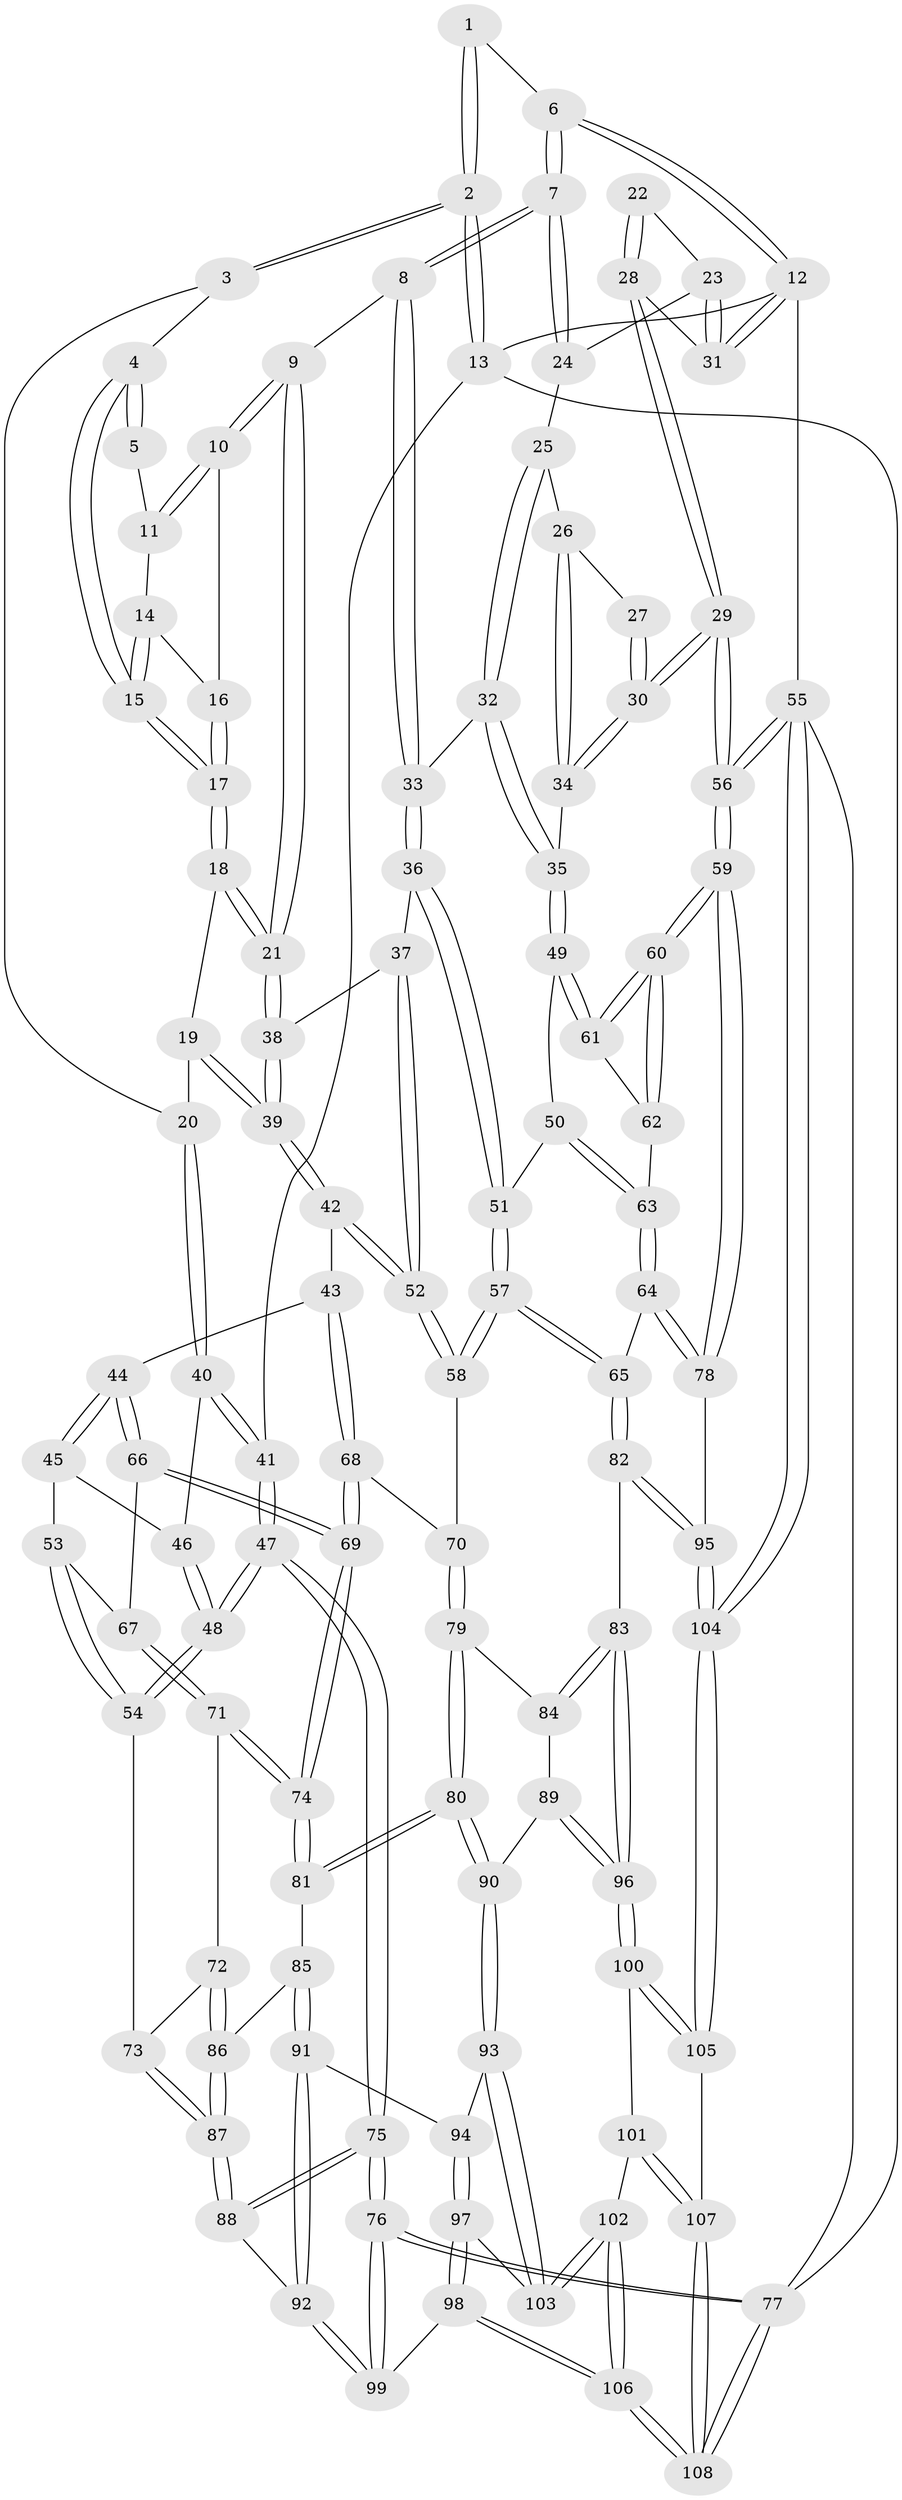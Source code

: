 // Generated by graph-tools (version 1.1) at 2025/51/03/09/25 03:51:03]
// undirected, 108 vertices, 267 edges
graph export_dot {
graph [start="1"]
  node [color=gray90,style=filled];
  1 [pos="+0.39577926960897053+0"];
  2 [pos="+0+0"];
  3 [pos="+0.11020827361274046+0.08909887328392631"];
  4 [pos="+0.31292895724076925+0.07778886442559842"];
  5 [pos="+0.3935227665163442+0"];
  6 [pos="+0.7193209102670493+0"];
  7 [pos="+0.7068170962279307+0.14670581940467112"];
  8 [pos="+0.6742941918467412+0.1730010530381875"];
  9 [pos="+0.6707031912774085+0.17404427006394224"];
  10 [pos="+0.6316077065831173+0.16347852255926784"];
  11 [pos="+0.44998507936081694+0.025321091149686167"];
  12 [pos="+1+0"];
  13 [pos="+0+0"];
  14 [pos="+0.4390134772868346+0.09316109636285173"];
  15 [pos="+0.3561750295826935+0.20512117012361192"];
  16 [pos="+0.5227783853143277+0.1640054401563695"];
  17 [pos="+0.3562862341582729+0.20831165583195463"];
  18 [pos="+0.3533795452948009+0.21586644589404547"];
  19 [pos="+0.2454055910439491+0.2780109660295021"];
  20 [pos="+0.19949525916693367+0.2798701226696702"];
  21 [pos="+0.4993975721983603+0.3549698719812212"];
  22 [pos="+0.9411429934586814+0.22346933680982442"];
  23 [pos="+0.7463240626049538+0.15852309716061666"];
  24 [pos="+0.7400922715802571+0.15877954933408372"];
  25 [pos="+0.7928078342435375+0.23398345182924274"];
  26 [pos="+0.8893827883043381+0.31209171451814544"];
  27 [pos="+0.918459055941976+0.2939446356628805"];
  28 [pos="+1+0.12022199407568913"];
  29 [pos="+1+0.3833361170824043"];
  30 [pos="+1+0.3840427049957286"];
  31 [pos="+1+0"];
  32 [pos="+0.8218871346820462+0.40065372186729825"];
  33 [pos="+0.7079685956656302+0.37004836947126507"];
  34 [pos="+0.8938743250300982+0.44504072637200565"];
  35 [pos="+0.8839729591728035+0.4518128695036762"];
  36 [pos="+0.6633891527829809+0.45851647650094846"];
  37 [pos="+0.5496663475747743+0.4205850057349032"];
  38 [pos="+0.49879404303652713+0.36113059376864565"];
  39 [pos="+0.3726845245449072+0.4584573512070171"];
  40 [pos="+0.1901897276798408+0.29020246621066437"];
  41 [pos="+0+0.36377815164053046"];
  42 [pos="+0.363830727643529+0.4847107618193536"];
  43 [pos="+0.3568931533623945+0.49127990773506247"];
  44 [pos="+0.3385993375569508+0.49647099969930486"];
  45 [pos="+0.20645039269492996+0.4662889180457575"];
  46 [pos="+0.1781420719382674+0.3774501363225574"];
  47 [pos="+0+0.5530194184600971"];
  48 [pos="+0+0.561939346664771"];
  49 [pos="+0.8784710609474545+0.46353257225912053"];
  50 [pos="+0.7510346142456044+0.5113793660081518"];
  51 [pos="+0.6789917197465692+0.4931013756323218"];
  52 [pos="+0.517343469933515+0.5765135517581539"];
  53 [pos="+0.16387762339056017+0.5245869810557462"];
  54 [pos="+0.02226022223815579+0.5929743059239081"];
  55 [pos="+1+1"];
  56 [pos="+1+0.8306444497850982"];
  57 [pos="+0.6002770107271473+0.6402034219467218"];
  58 [pos="+0.5405433072222174+0.6229825504603637"];
  59 [pos="+1+0.7936692089117865"];
  60 [pos="+0.9784923002881493+0.6653929424970898"];
  61 [pos="+0.8840170587537416+0.4945933025378387"];
  62 [pos="+0.8277511887939709+0.6031364674121308"];
  63 [pos="+0.7749635250953407+0.6386174345895765"];
  64 [pos="+0.7515080107791605+0.7011891613248716"];
  65 [pos="+0.6547199081557198+0.7113748863351745"];
  66 [pos="+0.2799199536513547+0.5662185099648606"];
  67 [pos="+0.2339599873671755+0.5775569726296494"];
  68 [pos="+0.3761165766699374+0.6266184282846504"];
  69 [pos="+0.2994765138767606+0.6960827011617348"];
  70 [pos="+0.4767091429179552+0.6605014546889219"];
  71 [pos="+0.21851960703259218+0.6207771943278156"];
  72 [pos="+0.09690541024405272+0.6408030498991908"];
  73 [pos="+0.0592304093395426+0.6244147165614624"];
  74 [pos="+0.29330421505519383+0.7074589033034068"];
  75 [pos="+0+0.709164290497912"];
  76 [pos="+0+1"];
  77 [pos="+0+1"];
  78 [pos="+0.9145022137824307+0.7967793340182193"];
  79 [pos="+0.47237073679170744+0.6707444198745682"];
  80 [pos="+0.3522550398552598+0.7859588142560593"];
  81 [pos="+0.28922811226778317+0.7318034103059622"];
  82 [pos="+0.6162008670088512+0.8172536654487468"];
  83 [pos="+0.6090460114767875+0.8211739523357641"];
  84 [pos="+0.48536504206991815+0.754557607654633"];
  85 [pos="+0.2554063466658952+0.742007473518368"];
  86 [pos="+0.20680422753168765+0.7362100495673861"];
  87 [pos="+0.10372436594798541+0.8266839879737511"];
  88 [pos="+0.0990206112963939+0.8396724104095268"];
  89 [pos="+0.43324062671930225+0.8047113638142852"];
  90 [pos="+0.3579637986848595+0.7978378375208065"];
  91 [pos="+0.21644417441875122+0.8477202158794339"];
  92 [pos="+0.10691452739625369+0.8677061900450415"];
  93 [pos="+0.3536129504339609+0.8342920722112791"];
  94 [pos="+0.22737524370960638+0.8612090953539577"];
  95 [pos="+0.7444711156633517+0.9394985605593048"];
  96 [pos="+0.5463445994950802+0.876668491321667"];
  97 [pos="+0.24764926475361107+0.9160068099974307"];
  98 [pos="+0.20542633094802182+0.999416968058742"];
  99 [pos="+0.10316035766423247+0.8941627083654223"];
  100 [pos="+0.533796552796173+0.9052855306522151"];
  101 [pos="+0.4020568145536049+0.9239856457957978"];
  102 [pos="+0.37425207107800446+0.9105385243842012"];
  103 [pos="+0.35429941393300085+0.8723080179621913"];
  104 [pos="+0.7201957957582109+1"];
  105 [pos="+0.588358283847558+1"];
  106 [pos="+0.23671643146882798+1"];
  107 [pos="+0.4885791695419994+1"];
  108 [pos="+0.2356593466911518+1"];
  1 -- 2;
  1 -- 2;
  1 -- 6;
  2 -- 3;
  2 -- 3;
  2 -- 13;
  2 -- 13;
  3 -- 4;
  3 -- 20;
  4 -- 5;
  4 -- 5;
  4 -- 15;
  4 -- 15;
  5 -- 11;
  6 -- 7;
  6 -- 7;
  6 -- 12;
  6 -- 12;
  7 -- 8;
  7 -- 8;
  7 -- 24;
  7 -- 24;
  8 -- 9;
  8 -- 33;
  8 -- 33;
  9 -- 10;
  9 -- 10;
  9 -- 21;
  9 -- 21;
  10 -- 11;
  10 -- 11;
  10 -- 16;
  11 -- 14;
  12 -- 13;
  12 -- 31;
  12 -- 31;
  12 -- 55;
  13 -- 41;
  13 -- 77;
  14 -- 15;
  14 -- 15;
  14 -- 16;
  15 -- 17;
  15 -- 17;
  16 -- 17;
  16 -- 17;
  17 -- 18;
  17 -- 18;
  18 -- 19;
  18 -- 21;
  18 -- 21;
  19 -- 20;
  19 -- 39;
  19 -- 39;
  20 -- 40;
  20 -- 40;
  21 -- 38;
  21 -- 38;
  22 -- 23;
  22 -- 28;
  22 -- 28;
  23 -- 24;
  23 -- 31;
  23 -- 31;
  24 -- 25;
  25 -- 26;
  25 -- 32;
  25 -- 32;
  26 -- 27;
  26 -- 34;
  26 -- 34;
  27 -- 30;
  27 -- 30;
  28 -- 29;
  28 -- 29;
  28 -- 31;
  29 -- 30;
  29 -- 30;
  29 -- 56;
  29 -- 56;
  30 -- 34;
  30 -- 34;
  32 -- 33;
  32 -- 35;
  32 -- 35;
  33 -- 36;
  33 -- 36;
  34 -- 35;
  35 -- 49;
  35 -- 49;
  36 -- 37;
  36 -- 51;
  36 -- 51;
  37 -- 38;
  37 -- 52;
  37 -- 52;
  38 -- 39;
  38 -- 39;
  39 -- 42;
  39 -- 42;
  40 -- 41;
  40 -- 41;
  40 -- 46;
  41 -- 47;
  41 -- 47;
  42 -- 43;
  42 -- 52;
  42 -- 52;
  43 -- 44;
  43 -- 68;
  43 -- 68;
  44 -- 45;
  44 -- 45;
  44 -- 66;
  44 -- 66;
  45 -- 46;
  45 -- 53;
  46 -- 48;
  46 -- 48;
  47 -- 48;
  47 -- 48;
  47 -- 75;
  47 -- 75;
  48 -- 54;
  48 -- 54;
  49 -- 50;
  49 -- 61;
  49 -- 61;
  50 -- 51;
  50 -- 63;
  50 -- 63;
  51 -- 57;
  51 -- 57;
  52 -- 58;
  52 -- 58;
  53 -- 54;
  53 -- 54;
  53 -- 67;
  54 -- 73;
  55 -- 56;
  55 -- 56;
  55 -- 104;
  55 -- 104;
  55 -- 77;
  56 -- 59;
  56 -- 59;
  57 -- 58;
  57 -- 58;
  57 -- 65;
  57 -- 65;
  58 -- 70;
  59 -- 60;
  59 -- 60;
  59 -- 78;
  59 -- 78;
  60 -- 61;
  60 -- 61;
  60 -- 62;
  60 -- 62;
  61 -- 62;
  62 -- 63;
  63 -- 64;
  63 -- 64;
  64 -- 65;
  64 -- 78;
  64 -- 78;
  65 -- 82;
  65 -- 82;
  66 -- 67;
  66 -- 69;
  66 -- 69;
  67 -- 71;
  67 -- 71;
  68 -- 69;
  68 -- 69;
  68 -- 70;
  69 -- 74;
  69 -- 74;
  70 -- 79;
  70 -- 79;
  71 -- 72;
  71 -- 74;
  71 -- 74;
  72 -- 73;
  72 -- 86;
  72 -- 86;
  73 -- 87;
  73 -- 87;
  74 -- 81;
  74 -- 81;
  75 -- 76;
  75 -- 76;
  75 -- 88;
  75 -- 88;
  76 -- 77;
  76 -- 77;
  76 -- 99;
  76 -- 99;
  77 -- 108;
  77 -- 108;
  78 -- 95;
  79 -- 80;
  79 -- 80;
  79 -- 84;
  80 -- 81;
  80 -- 81;
  80 -- 90;
  80 -- 90;
  81 -- 85;
  82 -- 83;
  82 -- 95;
  82 -- 95;
  83 -- 84;
  83 -- 84;
  83 -- 96;
  83 -- 96;
  84 -- 89;
  85 -- 86;
  85 -- 91;
  85 -- 91;
  86 -- 87;
  86 -- 87;
  87 -- 88;
  87 -- 88;
  88 -- 92;
  89 -- 90;
  89 -- 96;
  89 -- 96;
  90 -- 93;
  90 -- 93;
  91 -- 92;
  91 -- 92;
  91 -- 94;
  92 -- 99;
  92 -- 99;
  93 -- 94;
  93 -- 103;
  93 -- 103;
  94 -- 97;
  94 -- 97;
  95 -- 104;
  95 -- 104;
  96 -- 100;
  96 -- 100;
  97 -- 98;
  97 -- 98;
  97 -- 103;
  98 -- 99;
  98 -- 106;
  98 -- 106;
  100 -- 101;
  100 -- 105;
  100 -- 105;
  101 -- 102;
  101 -- 107;
  101 -- 107;
  102 -- 103;
  102 -- 103;
  102 -- 106;
  102 -- 106;
  104 -- 105;
  104 -- 105;
  105 -- 107;
  106 -- 108;
  106 -- 108;
  107 -- 108;
  107 -- 108;
}
